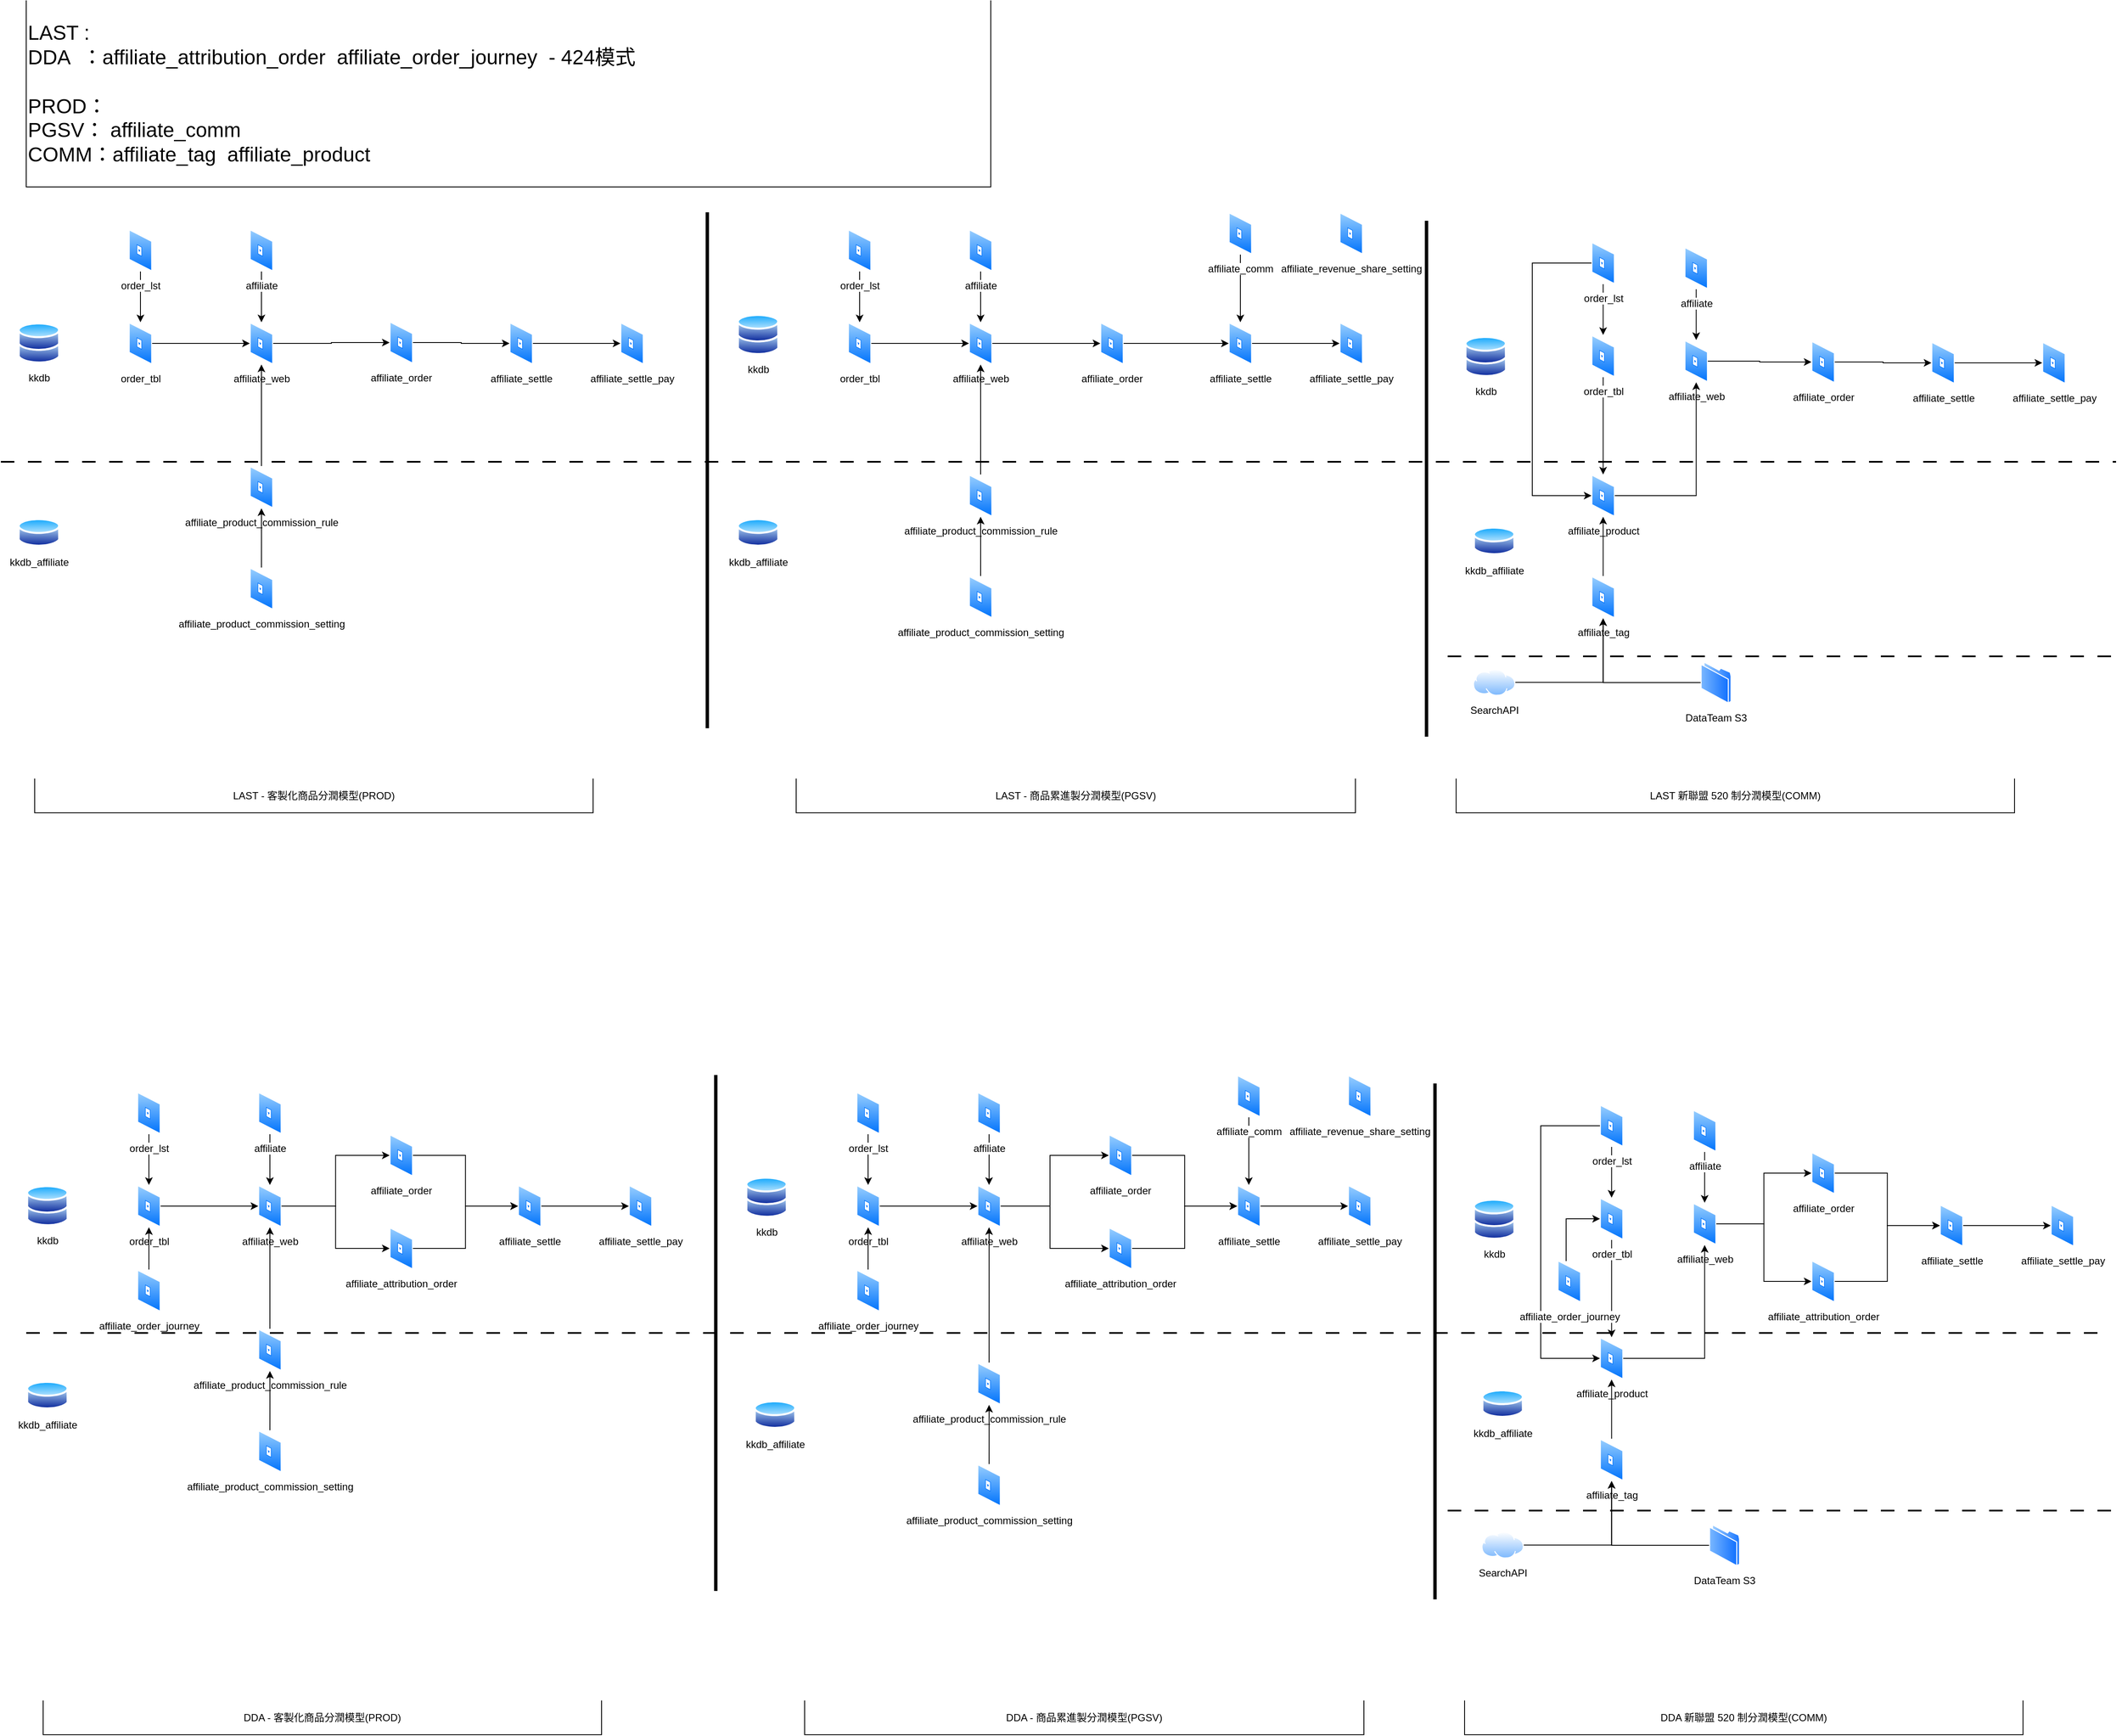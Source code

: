 <mxfile version="21.0.6" type="github">
  <diagram name="第 1 页" id="U0-t1V0-70jRsBMz5Xub">
    <mxGraphModel dx="2364" dy="2605" grid="1" gridSize="10" guides="1" tooltips="1" connect="1" arrows="1" fold="1" page="1" pageScale="1" pageWidth="850" pageHeight="1100" math="0" shadow="0">
      <root>
        <mxCell id="0" />
        <mxCell id="1" parent="0" />
        <mxCell id="hzbVGYCkBPGxg4_tdvoD-3" value="kkdb" style="aspect=fixed;perimeter=ellipsePerimeter;html=1;align=center;shadow=0;dashed=0;spacingTop=3;image;image=img/lib/active_directory/databases.svg;" vertex="1" parent="1">
          <mxGeometry x="40" y="-710" width="50" height="49" as="geometry" />
        </mxCell>
        <mxCell id="hzbVGYCkBPGxg4_tdvoD-216" style="edgeStyle=orthogonalEdgeStyle;rounded=0;orthogonalLoop=1;jettySize=auto;html=1;entryX=0;entryY=0.5;entryDx=0;entryDy=0;" edge="1" parent="1" source="hzbVGYCkBPGxg4_tdvoD-6" target="hzbVGYCkBPGxg4_tdvoD-97">
          <mxGeometry relative="1" as="geometry" />
        </mxCell>
        <mxCell id="hzbVGYCkBPGxg4_tdvoD-6" value="affiliate_web" style="aspect=fixed;perimeter=ellipsePerimeter;html=1;align=center;shadow=0;dashed=0;spacingTop=3;image;image=img/lib/active_directory/data_jack.svg;" vertex="1" parent="1">
          <mxGeometry x="314.25" y="-710" width="27.5" height="50" as="geometry" />
        </mxCell>
        <mxCell id="hzbVGYCkBPGxg4_tdvoD-124" value="" style="edgeStyle=orthogonalEdgeStyle;rounded=0;orthogonalLoop=1;jettySize=auto;html=1;" edge="1" parent="1" source="hzbVGYCkBPGxg4_tdvoD-98" target="hzbVGYCkBPGxg4_tdvoD-6">
          <mxGeometry relative="1" as="geometry" />
        </mxCell>
        <mxCell id="hzbVGYCkBPGxg4_tdvoD-98" value="affiliate" style="aspect=fixed;perimeter=ellipsePerimeter;html=1;align=center;shadow=0;dashed=0;spacingTop=3;image;image=img/lib/active_directory/data_jack.svg;" vertex="1" parent="1">
          <mxGeometry x="314.25" y="-820" width="27.5" height="50" as="geometry" />
        </mxCell>
        <mxCell id="hzbVGYCkBPGxg4_tdvoD-130" style="edgeStyle=orthogonalEdgeStyle;rounded=0;orthogonalLoop=1;jettySize=auto;html=1;entryX=0;entryY=0.5;entryDx=0;entryDy=0;" edge="1" parent="1" source="hzbVGYCkBPGxg4_tdvoD-97" target="hzbVGYCkBPGxg4_tdvoD-101">
          <mxGeometry relative="1" as="geometry" />
        </mxCell>
        <mxCell id="hzbVGYCkBPGxg4_tdvoD-97" value="affiliate_order&lt;br&gt;" style="aspect=fixed;perimeter=ellipsePerimeter;html=1;align=center;shadow=0;dashed=0;spacingTop=3;image;image=img/lib/active_directory/data_jack.svg;" vertex="1" parent="1">
          <mxGeometry x="479.5" y="-711" width="27.5" height="50" as="geometry" />
        </mxCell>
        <mxCell id="hzbVGYCkBPGxg4_tdvoD-218" style="edgeStyle=orthogonalEdgeStyle;rounded=0;orthogonalLoop=1;jettySize=auto;html=1;" edge="1" parent="1" source="hzbVGYCkBPGxg4_tdvoD-100" target="hzbVGYCkBPGxg4_tdvoD-6">
          <mxGeometry relative="1" as="geometry" />
        </mxCell>
        <mxCell id="hzbVGYCkBPGxg4_tdvoD-100" value="order_tbl" style="aspect=fixed;perimeter=ellipsePerimeter;html=1;align=center;shadow=0;dashed=0;spacingTop=3;image;image=img/lib/active_directory/data_jack.svg;" vertex="1" parent="1">
          <mxGeometry x="171.25" y="-710" width="27.5" height="50" as="geometry" />
        </mxCell>
        <mxCell id="hzbVGYCkBPGxg4_tdvoD-128" value="" style="edgeStyle=orthogonalEdgeStyle;rounded=0;orthogonalLoop=1;jettySize=auto;html=1;" edge="1" parent="1" source="hzbVGYCkBPGxg4_tdvoD-107" target="hzbVGYCkBPGxg4_tdvoD-100">
          <mxGeometry relative="1" as="geometry" />
        </mxCell>
        <mxCell id="hzbVGYCkBPGxg4_tdvoD-107" value="order_lst" style="aspect=fixed;perimeter=ellipsePerimeter;html=1;align=center;shadow=0;dashed=0;spacingTop=3;image;image=img/lib/active_directory/data_jack.svg;" vertex="1" parent="1">
          <mxGeometry x="171.25" y="-820" width="27.5" height="50" as="geometry" />
        </mxCell>
        <mxCell id="hzbVGYCkBPGxg4_tdvoD-131" value="" style="edgeStyle=orthogonalEdgeStyle;rounded=0;orthogonalLoop=1;jettySize=auto;html=1;" edge="1" parent="1" source="hzbVGYCkBPGxg4_tdvoD-101" target="hzbVGYCkBPGxg4_tdvoD-102">
          <mxGeometry relative="1" as="geometry" />
        </mxCell>
        <mxCell id="hzbVGYCkBPGxg4_tdvoD-101" value="affiliate_settle" style="aspect=fixed;perimeter=ellipsePerimeter;html=1;align=center;shadow=0;dashed=0;spacingTop=3;image;image=img/lib/active_directory/data_jack.svg;" vertex="1" parent="1">
          <mxGeometry x="621.25" y="-710" width="27.5" height="50" as="geometry" />
        </mxCell>
        <mxCell id="hzbVGYCkBPGxg4_tdvoD-102" value="affiliate_settle_pay" style="aspect=fixed;perimeter=ellipsePerimeter;html=1;align=center;shadow=0;dashed=0;spacingTop=3;image;image=img/lib/active_directory/data_jack.svg;" vertex="1" parent="1">
          <mxGeometry x="752.25" y="-710" width="27.5" height="50" as="geometry" />
        </mxCell>
        <mxCell id="hzbVGYCkBPGxg4_tdvoD-4" value="kkdb_affiliate" style="aspect=fixed;perimeter=ellipsePerimeter;html=1;align=center;shadow=0;dashed=0;spacingTop=3;image;image=img/lib/active_directory/database.svg;" vertex="1" parent="1">
          <mxGeometry x="40" y="-480" width="50" height="37" as="geometry" />
        </mxCell>
        <mxCell id="hzbVGYCkBPGxg4_tdvoD-215" style="edgeStyle=orthogonalEdgeStyle;rounded=0;orthogonalLoop=1;jettySize=auto;html=1;" edge="1" parent="1" source="hzbVGYCkBPGxg4_tdvoD-104" target="hzbVGYCkBPGxg4_tdvoD-6">
          <mxGeometry relative="1" as="geometry" />
        </mxCell>
        <mxCell id="hzbVGYCkBPGxg4_tdvoD-104" value="affiliate_product_commission_rule" style="aspect=fixed;perimeter=ellipsePerimeter;html=1;align=center;shadow=0;dashed=0;spacingTop=3;image;image=img/lib/active_directory/data_jack.svg;" vertex="1" parent="1">
          <mxGeometry x="314.25" y="-540" width="27.5" height="50" as="geometry" />
        </mxCell>
        <mxCell id="hzbVGYCkBPGxg4_tdvoD-214" style="edgeStyle=orthogonalEdgeStyle;rounded=0;orthogonalLoop=1;jettySize=auto;html=1;entryX=0.5;entryY=1;entryDx=0;entryDy=0;" edge="1" parent="1" source="hzbVGYCkBPGxg4_tdvoD-105" target="hzbVGYCkBPGxg4_tdvoD-104">
          <mxGeometry relative="1" as="geometry" />
        </mxCell>
        <mxCell id="hzbVGYCkBPGxg4_tdvoD-105" value="affiliate_product_commission_setting" style="aspect=fixed;perimeter=ellipsePerimeter;html=1;align=center;shadow=0;dashed=0;spacingTop=3;image;image=img/lib/active_directory/data_jack.svg;" vertex="1" parent="1">
          <mxGeometry x="314.25" y="-420" width="27.5" height="50" as="geometry" />
        </mxCell>
        <mxCell id="hzbVGYCkBPGxg4_tdvoD-134" value="kkdb" style="aspect=fixed;perimeter=ellipsePerimeter;html=1;align=center;shadow=0;dashed=0;spacingTop=3;image;image=img/lib/active_directory/databases.svg;" vertex="1" parent="1">
          <mxGeometry x="890" y="-720" width="50" height="49" as="geometry" />
        </mxCell>
        <mxCell id="hzbVGYCkBPGxg4_tdvoD-302" style="edgeStyle=orthogonalEdgeStyle;rounded=0;orthogonalLoop=1;jettySize=auto;html=1;" edge="1" parent="1" source="hzbVGYCkBPGxg4_tdvoD-136" target="hzbVGYCkBPGxg4_tdvoD-140">
          <mxGeometry relative="1" as="geometry" />
        </mxCell>
        <mxCell id="hzbVGYCkBPGxg4_tdvoD-136" value="affiliate_web" style="aspect=fixed;perimeter=ellipsePerimeter;html=1;align=center;shadow=0;dashed=0;spacingTop=3;image;image=img/lib/active_directory/data_jack.svg;" vertex="1" parent="1">
          <mxGeometry x="1164.25" y="-710" width="27.5" height="50" as="geometry" />
        </mxCell>
        <mxCell id="hzbVGYCkBPGxg4_tdvoD-137" value="" style="edgeStyle=orthogonalEdgeStyle;rounded=0;orthogonalLoop=1;jettySize=auto;html=1;" edge="1" parent="1" source="hzbVGYCkBPGxg4_tdvoD-138" target="hzbVGYCkBPGxg4_tdvoD-136">
          <mxGeometry relative="1" as="geometry" />
        </mxCell>
        <mxCell id="hzbVGYCkBPGxg4_tdvoD-138" value="affiliate" style="aspect=fixed;perimeter=ellipsePerimeter;html=1;align=center;shadow=0;dashed=0;spacingTop=3;image;image=img/lib/active_directory/data_jack.svg;" vertex="1" parent="1">
          <mxGeometry x="1164.25" y="-820" width="27.5" height="50" as="geometry" />
        </mxCell>
        <mxCell id="hzbVGYCkBPGxg4_tdvoD-139" style="edgeStyle=orthogonalEdgeStyle;rounded=0;orthogonalLoop=1;jettySize=auto;html=1;entryX=0;entryY=0.5;entryDx=0;entryDy=0;" edge="1" parent="1" source="hzbVGYCkBPGxg4_tdvoD-140" target="hzbVGYCkBPGxg4_tdvoD-149">
          <mxGeometry relative="1" as="geometry" />
        </mxCell>
        <mxCell id="hzbVGYCkBPGxg4_tdvoD-140" value="affiliate_order&lt;br&gt;" style="aspect=fixed;perimeter=ellipsePerimeter;html=1;align=center;shadow=0;dashed=0;spacingTop=3;image;image=img/lib/active_directory/data_jack.svg;" vertex="1" parent="1">
          <mxGeometry x="1319.5" y="-710" width="27.5" height="50" as="geometry" />
        </mxCell>
        <mxCell id="hzbVGYCkBPGxg4_tdvoD-207" style="edgeStyle=orthogonalEdgeStyle;rounded=0;orthogonalLoop=1;jettySize=auto;html=1;entryX=0;entryY=0.5;entryDx=0;entryDy=0;" edge="1" parent="1" source="hzbVGYCkBPGxg4_tdvoD-144" target="hzbVGYCkBPGxg4_tdvoD-136">
          <mxGeometry relative="1" as="geometry" />
        </mxCell>
        <mxCell id="hzbVGYCkBPGxg4_tdvoD-144" value="order_tbl" style="aspect=fixed;perimeter=ellipsePerimeter;html=1;align=center;shadow=0;dashed=0;spacingTop=3;image;image=img/lib/active_directory/data_jack.svg;" vertex="1" parent="1">
          <mxGeometry x="1021.25" y="-710" width="27.5" height="50" as="geometry" />
        </mxCell>
        <mxCell id="hzbVGYCkBPGxg4_tdvoD-145" value="" style="edgeStyle=orthogonalEdgeStyle;rounded=0;orthogonalLoop=1;jettySize=auto;html=1;" edge="1" parent="1" source="hzbVGYCkBPGxg4_tdvoD-147" target="hzbVGYCkBPGxg4_tdvoD-144">
          <mxGeometry relative="1" as="geometry" />
        </mxCell>
        <mxCell id="hzbVGYCkBPGxg4_tdvoD-147" value="order_lst" style="aspect=fixed;perimeter=ellipsePerimeter;html=1;align=center;shadow=0;dashed=0;spacingTop=3;image;image=img/lib/active_directory/data_jack.svg;" vertex="1" parent="1">
          <mxGeometry x="1021.25" y="-820" width="27.5" height="50" as="geometry" />
        </mxCell>
        <mxCell id="hzbVGYCkBPGxg4_tdvoD-148" value="" style="edgeStyle=orthogonalEdgeStyle;rounded=0;orthogonalLoop=1;jettySize=auto;html=1;" edge="1" parent="1" source="hzbVGYCkBPGxg4_tdvoD-149" target="hzbVGYCkBPGxg4_tdvoD-150">
          <mxGeometry relative="1" as="geometry" />
        </mxCell>
        <mxCell id="hzbVGYCkBPGxg4_tdvoD-149" value="affiliate_settle" style="aspect=fixed;perimeter=ellipsePerimeter;html=1;align=center;shadow=0;dashed=0;spacingTop=3;image;image=img/lib/active_directory/data_jack.svg;" vertex="1" parent="1">
          <mxGeometry x="1471.25" y="-710" width="27.5" height="50" as="geometry" />
        </mxCell>
        <mxCell id="hzbVGYCkBPGxg4_tdvoD-150" value="affiliate_settle_pay" style="aspect=fixed;perimeter=ellipsePerimeter;html=1;align=center;shadow=0;dashed=0;spacingTop=3;image;image=img/lib/active_directory/data_jack.svg;" vertex="1" parent="1">
          <mxGeometry x="1602.25" y="-710" width="27.5" height="50" as="geometry" />
        </mxCell>
        <mxCell id="hzbVGYCkBPGxg4_tdvoD-155" value="" style="line;strokeWidth=4;direction=south;html=1;perimeter=backbonePerimeter;points=[];outlineConnect=0;" vertex="1" parent="1">
          <mxGeometry x="850" y="-840" width="10" height="610" as="geometry" />
        </mxCell>
        <mxCell id="hzbVGYCkBPGxg4_tdvoD-156" value="kkdb" style="aspect=fixed;perimeter=ellipsePerimeter;html=1;align=center;shadow=0;dashed=0;spacingTop=3;image;image=img/lib/active_directory/databases.svg;" vertex="1" parent="1">
          <mxGeometry x="1750" y="-694" width="50" height="49" as="geometry" />
        </mxCell>
        <mxCell id="hzbVGYCkBPGxg4_tdvoD-158" value="affiliate_web" style="aspect=fixed;perimeter=ellipsePerimeter;html=1;align=center;shadow=0;dashed=0;spacingTop=3;image;image=img/lib/active_directory/data_jack.svg;" vertex="1" parent="1">
          <mxGeometry x="2010" y="-689" width="27.5" height="50" as="geometry" />
        </mxCell>
        <mxCell id="hzbVGYCkBPGxg4_tdvoD-159" value="" style="edgeStyle=orthogonalEdgeStyle;rounded=0;orthogonalLoop=1;jettySize=auto;html=1;" edge="1" parent="1" source="hzbVGYCkBPGxg4_tdvoD-160" target="hzbVGYCkBPGxg4_tdvoD-158">
          <mxGeometry relative="1" as="geometry" />
        </mxCell>
        <mxCell id="hzbVGYCkBPGxg4_tdvoD-160" value="affiliate" style="aspect=fixed;perimeter=ellipsePerimeter;html=1;align=center;shadow=0;dashed=0;spacingTop=3;image;image=img/lib/active_directory/data_jack.svg;" vertex="1" parent="1">
          <mxGeometry x="2010" y="-799" width="27.5" height="50" as="geometry" />
        </mxCell>
        <mxCell id="hzbVGYCkBPGxg4_tdvoD-161" style="edgeStyle=orthogonalEdgeStyle;rounded=0;orthogonalLoop=1;jettySize=auto;html=1;entryX=0;entryY=0.5;entryDx=0;entryDy=0;" edge="1" parent="1" source="hzbVGYCkBPGxg4_tdvoD-162" target="hzbVGYCkBPGxg4_tdvoD-171">
          <mxGeometry relative="1" as="geometry" />
        </mxCell>
        <mxCell id="hzbVGYCkBPGxg4_tdvoD-162" value="affiliate_order&lt;br&gt;" style="aspect=fixed;perimeter=ellipsePerimeter;html=1;align=center;shadow=0;dashed=0;spacingTop=3;image;image=img/lib/active_directory/data_jack.svg;" vertex="1" parent="1">
          <mxGeometry x="2160" y="-688" width="27.5" height="50" as="geometry" />
        </mxCell>
        <mxCell id="hzbVGYCkBPGxg4_tdvoD-191" style="edgeStyle=orthogonalEdgeStyle;rounded=0;orthogonalLoop=1;jettySize=auto;html=1;" edge="1" parent="1" source="hzbVGYCkBPGxg4_tdvoD-166" target="hzbVGYCkBPGxg4_tdvoD-175">
          <mxGeometry relative="1" as="geometry" />
        </mxCell>
        <mxCell id="hzbVGYCkBPGxg4_tdvoD-166" value="order_tbl" style="aspect=fixed;perimeter=ellipsePerimeter;html=1;align=center;shadow=0;dashed=0;spacingTop=3;image;image=img/lib/active_directory/data_jack.svg;" vertex="1" parent="1">
          <mxGeometry x="1900" y="-695" width="27.5" height="50" as="geometry" />
        </mxCell>
        <mxCell id="hzbVGYCkBPGxg4_tdvoD-167" value="" style="edgeStyle=orthogonalEdgeStyle;rounded=0;orthogonalLoop=1;jettySize=auto;html=1;" edge="1" parent="1" source="hzbVGYCkBPGxg4_tdvoD-169" target="hzbVGYCkBPGxg4_tdvoD-166">
          <mxGeometry relative="1" as="geometry" />
        </mxCell>
        <mxCell id="hzbVGYCkBPGxg4_tdvoD-192" style="edgeStyle=orthogonalEdgeStyle;rounded=0;orthogonalLoop=1;jettySize=auto;html=1;entryX=0;entryY=0.5;entryDx=0;entryDy=0;" edge="1" parent="1" source="hzbVGYCkBPGxg4_tdvoD-169" target="hzbVGYCkBPGxg4_tdvoD-175">
          <mxGeometry relative="1" as="geometry">
            <Array as="points">
              <mxPoint x="1830" y="-780" />
              <mxPoint x="1830" y="-505" />
            </Array>
          </mxGeometry>
        </mxCell>
        <mxCell id="hzbVGYCkBPGxg4_tdvoD-169" value="order_lst" style="aspect=fixed;perimeter=ellipsePerimeter;html=1;align=center;shadow=0;dashed=0;spacingTop=3;image;image=img/lib/active_directory/data_jack.svg;" vertex="1" parent="1">
          <mxGeometry x="1900" y="-805" width="27.5" height="50" as="geometry" />
        </mxCell>
        <mxCell id="hzbVGYCkBPGxg4_tdvoD-170" value="" style="edgeStyle=orthogonalEdgeStyle;rounded=0;orthogonalLoop=1;jettySize=auto;html=1;" edge="1" parent="1" source="hzbVGYCkBPGxg4_tdvoD-171" target="hzbVGYCkBPGxg4_tdvoD-172">
          <mxGeometry relative="1" as="geometry" />
        </mxCell>
        <mxCell id="hzbVGYCkBPGxg4_tdvoD-171" value="affiliate_settle" style="aspect=fixed;perimeter=ellipsePerimeter;html=1;align=center;shadow=0;dashed=0;spacingTop=3;image;image=img/lib/active_directory/data_jack.svg;" vertex="1" parent="1">
          <mxGeometry x="2301.75" y="-687" width="27.5" height="50" as="geometry" />
        </mxCell>
        <mxCell id="hzbVGYCkBPGxg4_tdvoD-172" value="affiliate_settle_pay" style="aspect=fixed;perimeter=ellipsePerimeter;html=1;align=center;shadow=0;dashed=0;spacingTop=3;image;image=img/lib/active_directory/data_jack.svg;" vertex="1" parent="1">
          <mxGeometry x="2432.75" y="-687" width="27.5" height="50" as="geometry" />
        </mxCell>
        <mxCell id="hzbVGYCkBPGxg4_tdvoD-173" value="kkdb_affiliate" style="aspect=fixed;perimeter=ellipsePerimeter;html=1;align=center;shadow=0;dashed=0;spacingTop=3;image;image=img/lib/active_directory/database.svg;" vertex="1" parent="1">
          <mxGeometry x="1760" y="-470" width="50" height="37" as="geometry" />
        </mxCell>
        <mxCell id="hzbVGYCkBPGxg4_tdvoD-193" style="edgeStyle=orthogonalEdgeStyle;rounded=0;orthogonalLoop=1;jettySize=auto;html=1;" edge="1" parent="1" source="hzbVGYCkBPGxg4_tdvoD-175" target="hzbVGYCkBPGxg4_tdvoD-158">
          <mxGeometry relative="1" as="geometry" />
        </mxCell>
        <mxCell id="hzbVGYCkBPGxg4_tdvoD-175" value="affiliate_product" style="aspect=fixed;perimeter=ellipsePerimeter;html=1;align=center;shadow=0;dashed=0;spacingTop=3;image;image=img/lib/active_directory/data_jack.svg;" vertex="1" parent="1">
          <mxGeometry x="1900" y="-530" width="27.5" height="50" as="geometry" />
        </mxCell>
        <mxCell id="hzbVGYCkBPGxg4_tdvoD-195" value="" style="edgeStyle=orthogonalEdgeStyle;rounded=0;orthogonalLoop=1;jettySize=auto;html=1;" edge="1" parent="1" source="hzbVGYCkBPGxg4_tdvoD-176" target="hzbVGYCkBPGxg4_tdvoD-175">
          <mxGeometry relative="1" as="geometry" />
        </mxCell>
        <mxCell id="hzbVGYCkBPGxg4_tdvoD-176" value="affiliate_tag" style="aspect=fixed;perimeter=ellipsePerimeter;html=1;align=center;shadow=0;dashed=0;spacingTop=3;image;image=img/lib/active_directory/data_jack.svg;" vertex="1" parent="1">
          <mxGeometry x="1900" y="-410" width="27.5" height="50" as="geometry" />
        </mxCell>
        <mxCell id="hzbVGYCkBPGxg4_tdvoD-177" value="" style="line;strokeWidth=4;direction=south;html=1;perimeter=backbonePerimeter;points=[];outlineConnect=0;" vertex="1" parent="1">
          <mxGeometry x="1700" y="-830" width="10" height="610" as="geometry" />
        </mxCell>
        <mxCell id="hzbVGYCkBPGxg4_tdvoD-185" style="edgeStyle=orthogonalEdgeStyle;rounded=0;orthogonalLoop=1;jettySize=auto;html=1;entryX=0;entryY=0.5;entryDx=0;entryDy=0;" edge="1" parent="1" source="hzbVGYCkBPGxg4_tdvoD-158" target="hzbVGYCkBPGxg4_tdvoD-162">
          <mxGeometry relative="1" as="geometry">
            <mxPoint x="2138" y="-689" as="sourcePoint" />
          </mxGeometry>
        </mxCell>
        <mxCell id="hzbVGYCkBPGxg4_tdvoD-198" value="" style="line;strokeWidth=2;html=1;dashed=1;dashPattern=8 8;" vertex="1" parent="1">
          <mxGeometry x="20" y="-550" width="2500" height="10" as="geometry" />
        </mxCell>
        <mxCell id="hzbVGYCkBPGxg4_tdvoD-203" style="edgeStyle=orthogonalEdgeStyle;rounded=0;orthogonalLoop=1;jettySize=auto;html=1;" edge="1" parent="1" source="hzbVGYCkBPGxg4_tdvoD-201" target="hzbVGYCkBPGxg4_tdvoD-176">
          <mxGeometry relative="1" as="geometry" />
        </mxCell>
        <mxCell id="hzbVGYCkBPGxg4_tdvoD-201" value="SearchAPI" style="aspect=fixed;perimeter=ellipsePerimeter;html=1;align=center;shadow=0;dashed=0;spacingTop=3;image;image=img/lib/active_directory/internet_cloud.svg;" vertex="1" parent="1">
          <mxGeometry x="1760" y="-300" width="50" height="31.5" as="geometry" />
        </mxCell>
        <mxCell id="hzbVGYCkBPGxg4_tdvoD-206" style="edgeStyle=orthogonalEdgeStyle;rounded=0;orthogonalLoop=1;jettySize=auto;html=1;" edge="1" parent="1" source="hzbVGYCkBPGxg4_tdvoD-202" target="hzbVGYCkBPGxg4_tdvoD-176">
          <mxGeometry relative="1" as="geometry" />
        </mxCell>
        <mxCell id="hzbVGYCkBPGxg4_tdvoD-202" value="DataTeam S3" style="aspect=fixed;perimeter=ellipsePerimeter;html=1;align=center;shadow=0;dashed=0;spacingTop=3;image;image=img/lib/active_directory/folder.svg;" vertex="1" parent="1">
          <mxGeometry x="2029" y="-309" width="36.5" height="50" as="geometry" />
        </mxCell>
        <mxCell id="hzbVGYCkBPGxg4_tdvoD-219" value="LAST - 客製化商品分潤模型(PROD)" style="shape=partialRectangle;whiteSpace=wrap;html=1;bottom=1;right=1;left=1;top=0;fillColor=none;routingCenterX=-0.5;" vertex="1" parent="1">
          <mxGeometry x="60" y="-170" width="660" height="40" as="geometry" />
        </mxCell>
        <mxCell id="hzbVGYCkBPGxg4_tdvoD-220" value="LAST - 商品累進製分潤模型(PGSV)" style="shape=partialRectangle;whiteSpace=wrap;html=1;bottom=1;right=1;left=1;top=0;fillColor=none;routingCenterX=-0.5;" vertex="1" parent="1">
          <mxGeometry x="960" y="-170" width="661" height="40" as="geometry" />
        </mxCell>
        <mxCell id="hzbVGYCkBPGxg4_tdvoD-221" value="LAST 新聯盟 520 制分潤模型(COMM)" style="shape=partialRectangle;whiteSpace=wrap;html=1;bottom=1;right=1;left=1;top=0;fillColor=none;routingCenterX=-0.5;" vertex="1" parent="1">
          <mxGeometry x="1740" y="-170" width="660" height="40" as="geometry" />
        </mxCell>
        <mxCell id="hzbVGYCkBPGxg4_tdvoD-224" value="affiliate_revenue_share_setting" style="aspect=fixed;perimeter=ellipsePerimeter;html=1;align=center;shadow=0;dashed=0;spacingTop=3;image;image=img/lib/active_directory/data_jack.svg;" vertex="1" parent="1">
          <mxGeometry x="1602.25" y="-840" width="27.5" height="50" as="geometry" />
        </mxCell>
        <mxCell id="hzbVGYCkBPGxg4_tdvoD-227" value="&lt;font style=&quot;font-size: 24px;&quot;&gt;LAST :&amp;nbsp;&amp;nbsp;&lt;br&gt;DDA&amp;nbsp; ：affiliate_attribution_order&amp;nbsp; affiliate_order_journey&amp;nbsp; - 424模式&lt;br&gt;&lt;br&gt;PROD：&lt;br&gt;PGSV： affiliate_comm&lt;br&gt;COMM：affiliate_tag&amp;nbsp; affiliate_product&lt;br&gt;&lt;/font&gt;" style="shape=partialRectangle;whiteSpace=wrap;html=1;bottom=1;right=1;left=1;top=0;fillColor=none;routingCenterX=-0.5;align=left;" vertex="1" parent="1">
          <mxGeometry x="50" y="-1090" width="1140" height="220" as="geometry" />
        </mxCell>
        <mxCell id="hzbVGYCkBPGxg4_tdvoD-230" value="" style="edgeStyle=orthogonalEdgeStyle;rounded=0;orthogonalLoop=1;jettySize=auto;html=1;" edge="1" parent="1" source="hzbVGYCkBPGxg4_tdvoD-229" target="hzbVGYCkBPGxg4_tdvoD-149">
          <mxGeometry relative="1" as="geometry" />
        </mxCell>
        <mxCell id="hzbVGYCkBPGxg4_tdvoD-229" value="affiliate_comm" style="aspect=fixed;perimeter=ellipsePerimeter;html=1;align=center;shadow=0;dashed=0;spacingTop=3;image;image=img/lib/active_directory/data_jack.svg;" vertex="1" parent="1">
          <mxGeometry x="1471.25" y="-840" width="27.5" height="50" as="geometry" />
        </mxCell>
        <mxCell id="hzbVGYCkBPGxg4_tdvoD-231" value="kkdb" style="aspect=fixed;perimeter=ellipsePerimeter;html=1;align=center;shadow=0;dashed=0;spacingTop=3;image;image=img/lib/active_directory/databases.svg;" vertex="1" parent="1">
          <mxGeometry x="50" y="310" width="50" height="49" as="geometry" />
        </mxCell>
        <mxCell id="hzbVGYCkBPGxg4_tdvoD-232" style="edgeStyle=orthogonalEdgeStyle;rounded=0;orthogonalLoop=1;jettySize=auto;html=1;entryX=0;entryY=0.5;entryDx=0;entryDy=0;" edge="1" parent="1" source="hzbVGYCkBPGxg4_tdvoD-234" target="hzbVGYCkBPGxg4_tdvoD-238">
          <mxGeometry relative="1" as="geometry" />
        </mxCell>
        <mxCell id="hzbVGYCkBPGxg4_tdvoD-233" style="edgeStyle=orthogonalEdgeStyle;rounded=0;orthogonalLoop=1;jettySize=auto;html=1;" edge="1" parent="1" source="hzbVGYCkBPGxg4_tdvoD-234" target="hzbVGYCkBPGxg4_tdvoD-240">
          <mxGeometry relative="1" as="geometry" />
        </mxCell>
        <mxCell id="hzbVGYCkBPGxg4_tdvoD-234" value="affiliate_web" style="aspect=fixed;perimeter=ellipsePerimeter;html=1;align=center;shadow=0;dashed=0;spacingTop=3;image;image=img/lib/active_directory/data_jack.svg;" vertex="1" parent="1">
          <mxGeometry x="324.25" y="310" width="27.5" height="50" as="geometry" />
        </mxCell>
        <mxCell id="hzbVGYCkBPGxg4_tdvoD-235" value="" style="edgeStyle=orthogonalEdgeStyle;rounded=0;orthogonalLoop=1;jettySize=auto;html=1;" edge="1" parent="1" source="hzbVGYCkBPGxg4_tdvoD-236" target="hzbVGYCkBPGxg4_tdvoD-234">
          <mxGeometry relative="1" as="geometry" />
        </mxCell>
        <mxCell id="hzbVGYCkBPGxg4_tdvoD-236" value="affiliate" style="aspect=fixed;perimeter=ellipsePerimeter;html=1;align=center;shadow=0;dashed=0;spacingTop=3;image;image=img/lib/active_directory/data_jack.svg;" vertex="1" parent="1">
          <mxGeometry x="324.25" y="200" width="27.5" height="50" as="geometry" />
        </mxCell>
        <mxCell id="hzbVGYCkBPGxg4_tdvoD-237" style="edgeStyle=orthogonalEdgeStyle;rounded=0;orthogonalLoop=1;jettySize=auto;html=1;entryX=0;entryY=0.5;entryDx=0;entryDy=0;" edge="1" parent="1" source="hzbVGYCkBPGxg4_tdvoD-238" target="hzbVGYCkBPGxg4_tdvoD-246">
          <mxGeometry relative="1" as="geometry" />
        </mxCell>
        <mxCell id="hzbVGYCkBPGxg4_tdvoD-238" value="affiliate_order&lt;br&gt;" style="aspect=fixed;perimeter=ellipsePerimeter;html=1;align=center;shadow=0;dashed=0;spacingTop=3;image;image=img/lib/active_directory/data_jack.svg;" vertex="1" parent="1">
          <mxGeometry x="479.5" y="250" width="27.5" height="50" as="geometry" />
        </mxCell>
        <mxCell id="hzbVGYCkBPGxg4_tdvoD-239" style="edgeStyle=orthogonalEdgeStyle;rounded=0;orthogonalLoop=1;jettySize=auto;html=1;entryX=0;entryY=0.5;entryDx=0;entryDy=0;" edge="1" parent="1" source="hzbVGYCkBPGxg4_tdvoD-240" target="hzbVGYCkBPGxg4_tdvoD-246">
          <mxGeometry relative="1" as="geometry" />
        </mxCell>
        <mxCell id="hzbVGYCkBPGxg4_tdvoD-240" value="affiliate_attribution_order" style="aspect=fixed;perimeter=ellipsePerimeter;html=1;align=center;shadow=0;dashed=0;spacingTop=3;image;image=img/lib/active_directory/data_jack.svg;" vertex="1" parent="1">
          <mxGeometry x="479.5" y="360" width="27.5" height="50" as="geometry" />
        </mxCell>
        <mxCell id="hzbVGYCkBPGxg4_tdvoD-241" style="edgeStyle=orthogonalEdgeStyle;rounded=0;orthogonalLoop=1;jettySize=auto;html=1;" edge="1" parent="1" source="hzbVGYCkBPGxg4_tdvoD-242" target="hzbVGYCkBPGxg4_tdvoD-234">
          <mxGeometry relative="1" as="geometry" />
        </mxCell>
        <mxCell id="hzbVGYCkBPGxg4_tdvoD-242" value="order_tbl" style="aspect=fixed;perimeter=ellipsePerimeter;html=1;align=center;shadow=0;dashed=0;spacingTop=3;image;image=img/lib/active_directory/data_jack.svg;" vertex="1" parent="1">
          <mxGeometry x="181.25" y="310" width="27.5" height="50" as="geometry" />
        </mxCell>
        <mxCell id="hzbVGYCkBPGxg4_tdvoD-243" value="" style="edgeStyle=orthogonalEdgeStyle;rounded=0;orthogonalLoop=1;jettySize=auto;html=1;" edge="1" parent="1" source="hzbVGYCkBPGxg4_tdvoD-244" target="hzbVGYCkBPGxg4_tdvoD-242">
          <mxGeometry relative="1" as="geometry" />
        </mxCell>
        <mxCell id="hzbVGYCkBPGxg4_tdvoD-244" value="order_lst" style="aspect=fixed;perimeter=ellipsePerimeter;html=1;align=center;shadow=0;dashed=0;spacingTop=3;image;image=img/lib/active_directory/data_jack.svg;" vertex="1" parent="1">
          <mxGeometry x="181.25" y="200" width="27.5" height="50" as="geometry" />
        </mxCell>
        <mxCell id="hzbVGYCkBPGxg4_tdvoD-245" value="" style="edgeStyle=orthogonalEdgeStyle;rounded=0;orthogonalLoop=1;jettySize=auto;html=1;" edge="1" parent="1" source="hzbVGYCkBPGxg4_tdvoD-246" target="hzbVGYCkBPGxg4_tdvoD-247">
          <mxGeometry relative="1" as="geometry" />
        </mxCell>
        <mxCell id="hzbVGYCkBPGxg4_tdvoD-246" value="affiliate_settle" style="aspect=fixed;perimeter=ellipsePerimeter;html=1;align=center;shadow=0;dashed=0;spacingTop=3;image;image=img/lib/active_directory/data_jack.svg;" vertex="1" parent="1">
          <mxGeometry x="631.25" y="310" width="27.5" height="50" as="geometry" />
        </mxCell>
        <mxCell id="hzbVGYCkBPGxg4_tdvoD-247" value="affiliate_settle_pay" style="aspect=fixed;perimeter=ellipsePerimeter;html=1;align=center;shadow=0;dashed=0;spacingTop=3;image;image=img/lib/active_directory/data_jack.svg;" vertex="1" parent="1">
          <mxGeometry x="762.25" y="310" width="27.5" height="50" as="geometry" />
        </mxCell>
        <mxCell id="hzbVGYCkBPGxg4_tdvoD-248" value="kkdb_affiliate" style="aspect=fixed;perimeter=ellipsePerimeter;html=1;align=center;shadow=0;dashed=0;spacingTop=3;image;image=img/lib/active_directory/database.svg;" vertex="1" parent="1">
          <mxGeometry x="50" y="540" width="50" height="37" as="geometry" />
        </mxCell>
        <mxCell id="hzbVGYCkBPGxg4_tdvoD-249" style="edgeStyle=orthogonalEdgeStyle;rounded=0;orthogonalLoop=1;jettySize=auto;html=1;" edge="1" parent="1" source="hzbVGYCkBPGxg4_tdvoD-250" target="hzbVGYCkBPGxg4_tdvoD-234">
          <mxGeometry relative="1" as="geometry" />
        </mxCell>
        <mxCell id="hzbVGYCkBPGxg4_tdvoD-250" value="affiliate_product_commission_rule" style="aspect=fixed;perimeter=ellipsePerimeter;html=1;align=center;shadow=0;dashed=0;spacingTop=3;image;image=img/lib/active_directory/data_jack.svg;" vertex="1" parent="1">
          <mxGeometry x="324.25" y="480" width="27.5" height="50" as="geometry" />
        </mxCell>
        <mxCell id="hzbVGYCkBPGxg4_tdvoD-251" style="edgeStyle=orthogonalEdgeStyle;rounded=0;orthogonalLoop=1;jettySize=auto;html=1;entryX=0.5;entryY=1;entryDx=0;entryDy=0;" edge="1" parent="1" source="hzbVGYCkBPGxg4_tdvoD-252" target="hzbVGYCkBPGxg4_tdvoD-250">
          <mxGeometry relative="1" as="geometry" />
        </mxCell>
        <mxCell id="hzbVGYCkBPGxg4_tdvoD-252" value="affiliate_product_commission_setting" style="aspect=fixed;perimeter=ellipsePerimeter;html=1;align=center;shadow=0;dashed=0;spacingTop=3;image;image=img/lib/active_directory/data_jack.svg;" vertex="1" parent="1">
          <mxGeometry x="324.25" y="600" width="27.5" height="50" as="geometry" />
        </mxCell>
        <mxCell id="hzbVGYCkBPGxg4_tdvoD-253" value="kkdb" style="aspect=fixed;perimeter=ellipsePerimeter;html=1;align=center;shadow=0;dashed=0;spacingTop=3;image;image=img/lib/active_directory/databases.svg;" vertex="1" parent="1">
          <mxGeometry x="900" y="300" width="50" height="49" as="geometry" />
        </mxCell>
        <mxCell id="hzbVGYCkBPGxg4_tdvoD-254" style="edgeStyle=orthogonalEdgeStyle;rounded=0;orthogonalLoop=1;jettySize=auto;html=1;" edge="1" parent="1" source="hzbVGYCkBPGxg4_tdvoD-256" target="hzbVGYCkBPGxg4_tdvoD-260">
          <mxGeometry relative="1" as="geometry">
            <Array as="points">
              <mxPoint x="1260" y="335" />
              <mxPoint x="1260" y="275" />
            </Array>
          </mxGeometry>
        </mxCell>
        <mxCell id="hzbVGYCkBPGxg4_tdvoD-255" style="edgeStyle=orthogonalEdgeStyle;rounded=0;orthogonalLoop=1;jettySize=auto;html=1;entryX=0;entryY=0.5;entryDx=0;entryDy=0;" edge="1" parent="1" source="hzbVGYCkBPGxg4_tdvoD-256" target="hzbVGYCkBPGxg4_tdvoD-262">
          <mxGeometry relative="1" as="geometry">
            <Array as="points">
              <mxPoint x="1260" y="335" />
              <mxPoint x="1260" y="385" />
            </Array>
          </mxGeometry>
        </mxCell>
        <mxCell id="hzbVGYCkBPGxg4_tdvoD-256" value="affiliate_web" style="aspect=fixed;perimeter=ellipsePerimeter;html=1;align=center;shadow=0;dashed=0;spacingTop=3;image;image=img/lib/active_directory/data_jack.svg;" vertex="1" parent="1">
          <mxGeometry x="1174.25" y="310" width="27.5" height="50" as="geometry" />
        </mxCell>
        <mxCell id="hzbVGYCkBPGxg4_tdvoD-257" value="" style="edgeStyle=orthogonalEdgeStyle;rounded=0;orthogonalLoop=1;jettySize=auto;html=1;" edge="1" parent="1" source="hzbVGYCkBPGxg4_tdvoD-258" target="hzbVGYCkBPGxg4_tdvoD-256">
          <mxGeometry relative="1" as="geometry" />
        </mxCell>
        <mxCell id="hzbVGYCkBPGxg4_tdvoD-258" value="affiliate" style="aspect=fixed;perimeter=ellipsePerimeter;html=1;align=center;shadow=0;dashed=0;spacingTop=3;image;image=img/lib/active_directory/data_jack.svg;" vertex="1" parent="1">
          <mxGeometry x="1174.25" y="200" width="27.5" height="50" as="geometry" />
        </mxCell>
        <mxCell id="hzbVGYCkBPGxg4_tdvoD-259" style="edgeStyle=orthogonalEdgeStyle;rounded=0;orthogonalLoop=1;jettySize=auto;html=1;entryX=0;entryY=0.5;entryDx=0;entryDy=0;" edge="1" parent="1" source="hzbVGYCkBPGxg4_tdvoD-260" target="hzbVGYCkBPGxg4_tdvoD-268">
          <mxGeometry relative="1" as="geometry" />
        </mxCell>
        <mxCell id="hzbVGYCkBPGxg4_tdvoD-260" value="affiliate_order&lt;br&gt;" style="aspect=fixed;perimeter=ellipsePerimeter;html=1;align=center;shadow=0;dashed=0;spacingTop=3;image;image=img/lib/active_directory/data_jack.svg;" vertex="1" parent="1">
          <mxGeometry x="1329.5" y="250" width="27.5" height="50" as="geometry" />
        </mxCell>
        <mxCell id="hzbVGYCkBPGxg4_tdvoD-261" style="edgeStyle=orthogonalEdgeStyle;rounded=0;orthogonalLoop=1;jettySize=auto;html=1;entryX=0;entryY=0.5;entryDx=0;entryDy=0;" edge="1" parent="1" source="hzbVGYCkBPGxg4_tdvoD-262" target="hzbVGYCkBPGxg4_tdvoD-268">
          <mxGeometry relative="1" as="geometry" />
        </mxCell>
        <mxCell id="hzbVGYCkBPGxg4_tdvoD-262" value="affiliate_attribution_order" style="aspect=fixed;perimeter=ellipsePerimeter;html=1;align=center;shadow=0;dashed=0;spacingTop=3;image;image=img/lib/active_directory/data_jack.svg;" vertex="1" parent="1">
          <mxGeometry x="1329.5" y="360" width="27.5" height="50" as="geometry" />
        </mxCell>
        <mxCell id="hzbVGYCkBPGxg4_tdvoD-263" style="edgeStyle=orthogonalEdgeStyle;rounded=0;orthogonalLoop=1;jettySize=auto;html=1;entryX=0;entryY=0.5;entryDx=0;entryDy=0;" edge="1" parent="1" source="hzbVGYCkBPGxg4_tdvoD-264" target="hzbVGYCkBPGxg4_tdvoD-256">
          <mxGeometry relative="1" as="geometry" />
        </mxCell>
        <mxCell id="hzbVGYCkBPGxg4_tdvoD-264" value="order_tbl" style="aspect=fixed;perimeter=ellipsePerimeter;html=1;align=center;shadow=0;dashed=0;spacingTop=3;image;image=img/lib/active_directory/data_jack.svg;" vertex="1" parent="1">
          <mxGeometry x="1031.25" y="310" width="27.5" height="50" as="geometry" />
        </mxCell>
        <mxCell id="hzbVGYCkBPGxg4_tdvoD-265" value="" style="edgeStyle=orthogonalEdgeStyle;rounded=0;orthogonalLoop=1;jettySize=auto;html=1;" edge="1" parent="1" source="hzbVGYCkBPGxg4_tdvoD-266" target="hzbVGYCkBPGxg4_tdvoD-264">
          <mxGeometry relative="1" as="geometry" />
        </mxCell>
        <mxCell id="hzbVGYCkBPGxg4_tdvoD-266" value="order_lst" style="aspect=fixed;perimeter=ellipsePerimeter;html=1;align=center;shadow=0;dashed=0;spacingTop=3;image;image=img/lib/active_directory/data_jack.svg;" vertex="1" parent="1">
          <mxGeometry x="1031.25" y="200" width="27.5" height="50" as="geometry" />
        </mxCell>
        <mxCell id="hzbVGYCkBPGxg4_tdvoD-267" value="" style="edgeStyle=orthogonalEdgeStyle;rounded=0;orthogonalLoop=1;jettySize=auto;html=1;" edge="1" parent="1" source="hzbVGYCkBPGxg4_tdvoD-268" target="hzbVGYCkBPGxg4_tdvoD-269">
          <mxGeometry relative="1" as="geometry" />
        </mxCell>
        <mxCell id="hzbVGYCkBPGxg4_tdvoD-268" value="affiliate_settle" style="aspect=fixed;perimeter=ellipsePerimeter;html=1;align=center;shadow=0;dashed=0;spacingTop=3;image;image=img/lib/active_directory/data_jack.svg;" vertex="1" parent="1">
          <mxGeometry x="1481.25" y="310" width="27.5" height="50" as="geometry" />
        </mxCell>
        <mxCell id="hzbVGYCkBPGxg4_tdvoD-269" value="affiliate_settle_pay" style="aspect=fixed;perimeter=ellipsePerimeter;html=1;align=center;shadow=0;dashed=0;spacingTop=3;image;image=img/lib/active_directory/data_jack.svg;" vertex="1" parent="1">
          <mxGeometry x="1612.25" y="310" width="27.5" height="50" as="geometry" />
        </mxCell>
        <mxCell id="hzbVGYCkBPGxg4_tdvoD-270" value="" style="line;strokeWidth=4;direction=south;html=1;perimeter=backbonePerimeter;points=[];outlineConnect=0;" vertex="1" parent="1">
          <mxGeometry x="860" y="180" width="10" height="610" as="geometry" />
        </mxCell>
        <mxCell id="hzbVGYCkBPGxg4_tdvoD-271" value="kkdb" style="aspect=fixed;perimeter=ellipsePerimeter;html=1;align=center;shadow=0;dashed=0;spacingTop=3;image;image=img/lib/active_directory/databases.svg;" vertex="1" parent="1">
          <mxGeometry x="1760" y="326" width="50" height="49" as="geometry" />
        </mxCell>
        <mxCell id="hzbVGYCkBPGxg4_tdvoD-272" value="affiliate_web" style="aspect=fixed;perimeter=ellipsePerimeter;html=1;align=center;shadow=0;dashed=0;spacingTop=3;image;image=img/lib/active_directory/data_jack.svg;" vertex="1" parent="1">
          <mxGeometry x="2020" y="331" width="27.5" height="50" as="geometry" />
        </mxCell>
        <mxCell id="hzbVGYCkBPGxg4_tdvoD-273" value="" style="edgeStyle=orthogonalEdgeStyle;rounded=0;orthogonalLoop=1;jettySize=auto;html=1;" edge="1" parent="1" source="hzbVGYCkBPGxg4_tdvoD-274" target="hzbVGYCkBPGxg4_tdvoD-272">
          <mxGeometry relative="1" as="geometry" />
        </mxCell>
        <mxCell id="hzbVGYCkBPGxg4_tdvoD-274" value="affiliate" style="aspect=fixed;perimeter=ellipsePerimeter;html=1;align=center;shadow=0;dashed=0;spacingTop=3;image;image=img/lib/active_directory/data_jack.svg;" vertex="1" parent="1">
          <mxGeometry x="2020" y="221" width="27.5" height="50" as="geometry" />
        </mxCell>
        <mxCell id="hzbVGYCkBPGxg4_tdvoD-275" style="edgeStyle=orthogonalEdgeStyle;rounded=0;orthogonalLoop=1;jettySize=auto;html=1;entryX=0;entryY=0.5;entryDx=0;entryDy=0;" edge="1" parent="1" source="hzbVGYCkBPGxg4_tdvoD-276" target="hzbVGYCkBPGxg4_tdvoD-285">
          <mxGeometry relative="1" as="geometry" />
        </mxCell>
        <mxCell id="hzbVGYCkBPGxg4_tdvoD-276" value="affiliate_order&lt;br&gt;" style="aspect=fixed;perimeter=ellipsePerimeter;html=1;align=center;shadow=0;dashed=0;spacingTop=3;image;image=img/lib/active_directory/data_jack.svg;" vertex="1" parent="1">
          <mxGeometry x="2160" y="271" width="27.5" height="50" as="geometry" />
        </mxCell>
        <mxCell id="hzbVGYCkBPGxg4_tdvoD-277" style="edgeStyle=orthogonalEdgeStyle;rounded=0;orthogonalLoop=1;jettySize=auto;html=1;entryX=0;entryY=0.5;entryDx=0;entryDy=0;" edge="1" parent="1" source="hzbVGYCkBPGxg4_tdvoD-278" target="hzbVGYCkBPGxg4_tdvoD-285">
          <mxGeometry relative="1" as="geometry" />
        </mxCell>
        <mxCell id="hzbVGYCkBPGxg4_tdvoD-278" value="affiliate_attribution_order" style="aspect=fixed;perimeter=ellipsePerimeter;html=1;align=center;shadow=0;dashed=0;spacingTop=3;image;image=img/lib/active_directory/data_jack.svg;" vertex="1" parent="1">
          <mxGeometry x="2160" y="399" width="27.5" height="50" as="geometry" />
        </mxCell>
        <mxCell id="hzbVGYCkBPGxg4_tdvoD-279" style="edgeStyle=orthogonalEdgeStyle;rounded=0;orthogonalLoop=1;jettySize=auto;html=1;" edge="1" parent="1" source="hzbVGYCkBPGxg4_tdvoD-280" target="hzbVGYCkBPGxg4_tdvoD-289">
          <mxGeometry relative="1" as="geometry" />
        </mxCell>
        <mxCell id="hzbVGYCkBPGxg4_tdvoD-280" value="order_tbl" style="aspect=fixed;perimeter=ellipsePerimeter;html=1;align=center;shadow=0;dashed=0;spacingTop=3;image;image=img/lib/active_directory/data_jack.svg;" vertex="1" parent="1">
          <mxGeometry x="1910" y="325" width="27.5" height="50" as="geometry" />
        </mxCell>
        <mxCell id="hzbVGYCkBPGxg4_tdvoD-281" value="" style="edgeStyle=orthogonalEdgeStyle;rounded=0;orthogonalLoop=1;jettySize=auto;html=1;" edge="1" parent="1" source="hzbVGYCkBPGxg4_tdvoD-283" target="hzbVGYCkBPGxg4_tdvoD-280">
          <mxGeometry relative="1" as="geometry" />
        </mxCell>
        <mxCell id="hzbVGYCkBPGxg4_tdvoD-282" style="edgeStyle=orthogonalEdgeStyle;rounded=0;orthogonalLoop=1;jettySize=auto;html=1;entryX=0;entryY=0.5;entryDx=0;entryDy=0;" edge="1" parent="1" source="hzbVGYCkBPGxg4_tdvoD-283" target="hzbVGYCkBPGxg4_tdvoD-289">
          <mxGeometry relative="1" as="geometry">
            <Array as="points">
              <mxPoint x="1840" y="240" />
              <mxPoint x="1840" y="515" />
            </Array>
          </mxGeometry>
        </mxCell>
        <mxCell id="hzbVGYCkBPGxg4_tdvoD-283" value="order_lst" style="aspect=fixed;perimeter=ellipsePerimeter;html=1;align=center;shadow=0;dashed=0;spacingTop=3;image;image=img/lib/active_directory/data_jack.svg;" vertex="1" parent="1">
          <mxGeometry x="1910" y="215" width="27.5" height="50" as="geometry" />
        </mxCell>
        <mxCell id="hzbVGYCkBPGxg4_tdvoD-284" value="" style="edgeStyle=orthogonalEdgeStyle;rounded=0;orthogonalLoop=1;jettySize=auto;html=1;" edge="1" parent="1" source="hzbVGYCkBPGxg4_tdvoD-285" target="hzbVGYCkBPGxg4_tdvoD-286">
          <mxGeometry relative="1" as="geometry" />
        </mxCell>
        <mxCell id="hzbVGYCkBPGxg4_tdvoD-285" value="affiliate_settle" style="aspect=fixed;perimeter=ellipsePerimeter;html=1;align=center;shadow=0;dashed=0;spacingTop=3;image;image=img/lib/active_directory/data_jack.svg;" vertex="1" parent="1">
          <mxGeometry x="2311.75" y="333" width="27.5" height="50" as="geometry" />
        </mxCell>
        <mxCell id="hzbVGYCkBPGxg4_tdvoD-286" value="affiliate_settle_pay" style="aspect=fixed;perimeter=ellipsePerimeter;html=1;align=center;shadow=0;dashed=0;spacingTop=3;image;image=img/lib/active_directory/data_jack.svg;" vertex="1" parent="1">
          <mxGeometry x="2442.75" y="333" width="27.5" height="50" as="geometry" />
        </mxCell>
        <mxCell id="hzbVGYCkBPGxg4_tdvoD-287" value="kkdb_affiliate" style="aspect=fixed;perimeter=ellipsePerimeter;html=1;align=center;shadow=0;dashed=0;spacingTop=3;image;image=img/lib/active_directory/database.svg;" vertex="1" parent="1">
          <mxGeometry x="1770" y="550" width="50" height="37" as="geometry" />
        </mxCell>
        <mxCell id="hzbVGYCkBPGxg4_tdvoD-288" style="edgeStyle=orthogonalEdgeStyle;rounded=0;orthogonalLoop=1;jettySize=auto;html=1;" edge="1" parent="1" source="hzbVGYCkBPGxg4_tdvoD-289" target="hzbVGYCkBPGxg4_tdvoD-272">
          <mxGeometry relative="1" as="geometry" />
        </mxCell>
        <mxCell id="hzbVGYCkBPGxg4_tdvoD-289" value="affiliate_product" style="aspect=fixed;perimeter=ellipsePerimeter;html=1;align=center;shadow=0;dashed=0;spacingTop=3;image;image=img/lib/active_directory/data_jack.svg;" vertex="1" parent="1">
          <mxGeometry x="1910" y="490" width="27.5" height="50" as="geometry" />
        </mxCell>
        <mxCell id="hzbVGYCkBPGxg4_tdvoD-290" value="" style="edgeStyle=orthogonalEdgeStyle;rounded=0;orthogonalLoop=1;jettySize=auto;html=1;" edge="1" parent="1" source="hzbVGYCkBPGxg4_tdvoD-291" target="hzbVGYCkBPGxg4_tdvoD-289">
          <mxGeometry relative="1" as="geometry" />
        </mxCell>
        <mxCell id="hzbVGYCkBPGxg4_tdvoD-291" value="affiliate_tag" style="aspect=fixed;perimeter=ellipsePerimeter;html=1;align=center;shadow=0;dashed=0;spacingTop=3;image;image=img/lib/active_directory/data_jack.svg;" vertex="1" parent="1">
          <mxGeometry x="1910" y="610" width="27.5" height="50" as="geometry" />
        </mxCell>
        <mxCell id="hzbVGYCkBPGxg4_tdvoD-292" value="" style="line;strokeWidth=4;direction=south;html=1;perimeter=backbonePerimeter;points=[];outlineConnect=0;" vertex="1" parent="1">
          <mxGeometry x="1710" y="190" width="10" height="610" as="geometry" />
        </mxCell>
        <mxCell id="hzbVGYCkBPGxg4_tdvoD-293" style="edgeStyle=orthogonalEdgeStyle;rounded=0;orthogonalLoop=1;jettySize=auto;html=1;entryX=0;entryY=0.5;entryDx=0;entryDy=0;" edge="1" parent="1" source="hzbVGYCkBPGxg4_tdvoD-272" target="hzbVGYCkBPGxg4_tdvoD-276">
          <mxGeometry relative="1" as="geometry">
            <mxPoint x="2148" y="331" as="sourcePoint" />
          </mxGeometry>
        </mxCell>
        <mxCell id="hzbVGYCkBPGxg4_tdvoD-294" style="edgeStyle=orthogonalEdgeStyle;rounded=0;orthogonalLoop=1;jettySize=auto;html=1;entryX=0;entryY=0.5;entryDx=0;entryDy=0;" edge="1" parent="1" source="hzbVGYCkBPGxg4_tdvoD-272" target="hzbVGYCkBPGxg4_tdvoD-278">
          <mxGeometry relative="1" as="geometry">
            <mxPoint x="2147.5" y="381" as="sourcePoint" />
          </mxGeometry>
        </mxCell>
        <mxCell id="hzbVGYCkBPGxg4_tdvoD-295" style="edgeStyle=orthogonalEdgeStyle;rounded=0;orthogonalLoop=1;jettySize=auto;html=1;" edge="1" parent="1" source="hzbVGYCkBPGxg4_tdvoD-296" target="hzbVGYCkBPGxg4_tdvoD-291">
          <mxGeometry relative="1" as="geometry" />
        </mxCell>
        <mxCell id="hzbVGYCkBPGxg4_tdvoD-296" value="SearchAPI" style="aspect=fixed;perimeter=ellipsePerimeter;html=1;align=center;shadow=0;dashed=0;spacingTop=3;image;image=img/lib/active_directory/internet_cloud.svg;" vertex="1" parent="1">
          <mxGeometry x="1770" y="720" width="50" height="31.5" as="geometry" />
        </mxCell>
        <mxCell id="hzbVGYCkBPGxg4_tdvoD-297" style="edgeStyle=orthogonalEdgeStyle;rounded=0;orthogonalLoop=1;jettySize=auto;html=1;" edge="1" parent="1" source="hzbVGYCkBPGxg4_tdvoD-298" target="hzbVGYCkBPGxg4_tdvoD-291">
          <mxGeometry relative="1" as="geometry" />
        </mxCell>
        <mxCell id="hzbVGYCkBPGxg4_tdvoD-298" value="DataTeam S3" style="aspect=fixed;perimeter=ellipsePerimeter;html=1;align=center;shadow=0;dashed=0;spacingTop=3;image;image=img/lib/active_directory/folder.svg;" vertex="1" parent="1">
          <mxGeometry x="2039" y="711" width="36.5" height="50" as="geometry" />
        </mxCell>
        <mxCell id="hzbVGYCkBPGxg4_tdvoD-299" value="affiliate_revenue_share_setting" style="aspect=fixed;perimeter=ellipsePerimeter;html=1;align=center;shadow=0;dashed=0;spacingTop=3;image;image=img/lib/active_directory/data_jack.svg;" vertex="1" parent="1">
          <mxGeometry x="1612.25" y="180" width="27.5" height="50" as="geometry" />
        </mxCell>
        <mxCell id="hzbVGYCkBPGxg4_tdvoD-300" value="" style="edgeStyle=orthogonalEdgeStyle;rounded=0;orthogonalLoop=1;jettySize=auto;html=1;" edge="1" parent="1" source="hzbVGYCkBPGxg4_tdvoD-301" target="hzbVGYCkBPGxg4_tdvoD-268">
          <mxGeometry relative="1" as="geometry" />
        </mxCell>
        <mxCell id="hzbVGYCkBPGxg4_tdvoD-301" value="affiliate_comm" style="aspect=fixed;perimeter=ellipsePerimeter;html=1;align=center;shadow=0;dashed=0;spacingTop=3;image;image=img/lib/active_directory/data_jack.svg;" vertex="1" parent="1">
          <mxGeometry x="1481.25" y="180" width="27.5" height="50" as="geometry" />
        </mxCell>
        <mxCell id="hzbVGYCkBPGxg4_tdvoD-304" value="DDA - 客製化商品分潤模型(PROD)" style="shape=partialRectangle;whiteSpace=wrap;html=1;bottom=1;right=1;left=1;top=0;fillColor=none;routingCenterX=-0.5;" vertex="1" parent="1">
          <mxGeometry x="70" y="920" width="660" height="40" as="geometry" />
        </mxCell>
        <mxCell id="hzbVGYCkBPGxg4_tdvoD-305" value="DDA - 商品累進製分潤模型(PGSV)" style="shape=partialRectangle;whiteSpace=wrap;html=1;bottom=1;right=1;left=1;top=0;fillColor=none;routingCenterX=-0.5;" vertex="1" parent="1">
          <mxGeometry x="970" y="920" width="661" height="40" as="geometry" />
        </mxCell>
        <mxCell id="hzbVGYCkBPGxg4_tdvoD-306" value="DDA 新聯盟 520 制分潤模型(COMM)" style="shape=partialRectangle;whiteSpace=wrap;html=1;bottom=1;right=1;left=1;top=0;fillColor=none;routingCenterX=-0.5;" vertex="1" parent="1">
          <mxGeometry x="1750" y="920" width="660" height="40" as="geometry" />
        </mxCell>
        <mxCell id="hzbVGYCkBPGxg4_tdvoD-308" value="" style="edgeStyle=orthogonalEdgeStyle;rounded=0;orthogonalLoop=1;jettySize=auto;html=1;" edge="1" parent="1" source="hzbVGYCkBPGxg4_tdvoD-307" target="hzbVGYCkBPGxg4_tdvoD-242">
          <mxGeometry relative="1" as="geometry" />
        </mxCell>
        <mxCell id="hzbVGYCkBPGxg4_tdvoD-307" value="affiliate_order_journey" style="aspect=fixed;perimeter=ellipsePerimeter;html=1;align=center;shadow=0;dashed=0;spacingTop=3;image;image=img/lib/active_directory/data_jack.svg;" vertex="1" parent="1">
          <mxGeometry x="181.25" y="410" width="27.5" height="50" as="geometry" />
        </mxCell>
        <mxCell id="hzbVGYCkBPGxg4_tdvoD-309" value="" style="line;strokeWidth=2;html=1;dashed=1;dashPattern=8 8;" vertex="1" parent="1">
          <mxGeometry x="50" y="480" width="2460" height="10" as="geometry" />
        </mxCell>
        <mxCell id="hzbVGYCkBPGxg4_tdvoD-316" style="edgeStyle=orthogonalEdgeStyle;rounded=0;orthogonalLoop=1;jettySize=auto;html=1;entryX=0;entryY=0.5;entryDx=0;entryDy=0;" edge="1" parent="1" source="hzbVGYCkBPGxg4_tdvoD-310" target="hzbVGYCkBPGxg4_tdvoD-280">
          <mxGeometry relative="1" as="geometry">
            <Array as="points">
              <mxPoint x="1870" y="350" />
            </Array>
          </mxGeometry>
        </mxCell>
        <mxCell id="hzbVGYCkBPGxg4_tdvoD-310" value="affiliate_order_journey" style="aspect=fixed;perimeter=ellipsePerimeter;html=1;align=center;shadow=0;dashed=0;spacingTop=3;image;image=img/lib/active_directory/data_jack.svg;" vertex="1" parent="1">
          <mxGeometry x="1860" y="399" width="27.5" height="50" as="geometry" />
        </mxCell>
        <mxCell id="hzbVGYCkBPGxg4_tdvoD-317" value="" style="edgeStyle=orthogonalEdgeStyle;rounded=0;orthogonalLoop=1;jettySize=auto;html=1;" edge="1" parent="1" source="hzbVGYCkBPGxg4_tdvoD-311" target="hzbVGYCkBPGxg4_tdvoD-264">
          <mxGeometry relative="1" as="geometry" />
        </mxCell>
        <mxCell id="hzbVGYCkBPGxg4_tdvoD-311" value="affiliate_order_journey" style="aspect=fixed;perimeter=ellipsePerimeter;html=1;align=center;shadow=0;dashed=0;spacingTop=3;image;image=img/lib/active_directory/data_jack.svg;" vertex="1" parent="1">
          <mxGeometry x="1031.25" y="410" width="27.5" height="50" as="geometry" />
        </mxCell>
        <mxCell id="hzbVGYCkBPGxg4_tdvoD-330" style="edgeStyle=orthogonalEdgeStyle;rounded=0;orthogonalLoop=1;jettySize=auto;html=1;entryX=0.5;entryY=1;entryDx=0;entryDy=0;" edge="1" parent="1" source="hzbVGYCkBPGxg4_tdvoD-318" target="hzbVGYCkBPGxg4_tdvoD-136">
          <mxGeometry relative="1" as="geometry" />
        </mxCell>
        <mxCell id="hzbVGYCkBPGxg4_tdvoD-318" value="affiliate_product_commission_rule" style="aspect=fixed;perimeter=ellipsePerimeter;html=1;align=center;shadow=0;dashed=0;spacingTop=3;image;image=img/lib/active_directory/data_jack.svg;" vertex="1" parent="1">
          <mxGeometry x="1164.25" y="-530" width="27.5" height="50" as="geometry" />
        </mxCell>
        <mxCell id="hzbVGYCkBPGxg4_tdvoD-319" style="edgeStyle=orthogonalEdgeStyle;rounded=0;orthogonalLoop=1;jettySize=auto;html=1;entryX=0.5;entryY=1;entryDx=0;entryDy=0;" edge="1" parent="1" source="hzbVGYCkBPGxg4_tdvoD-320" target="hzbVGYCkBPGxg4_tdvoD-318">
          <mxGeometry relative="1" as="geometry" />
        </mxCell>
        <mxCell id="hzbVGYCkBPGxg4_tdvoD-320" value="affiliate_product_commission_setting" style="aspect=fixed;perimeter=ellipsePerimeter;html=1;align=center;shadow=0;dashed=0;spacingTop=3;image;image=img/lib/active_directory/data_jack.svg;" vertex="1" parent="1">
          <mxGeometry x="1164.25" y="-410" width="27.5" height="50" as="geometry" />
        </mxCell>
        <mxCell id="hzbVGYCkBPGxg4_tdvoD-322" value="kkdb_affiliate" style="aspect=fixed;perimeter=ellipsePerimeter;html=1;align=center;shadow=0;dashed=0;spacingTop=3;image;image=img/lib/active_directory/database.svg;" vertex="1" parent="1">
          <mxGeometry x="890" y="-480" width="50" height="37" as="geometry" />
        </mxCell>
        <mxCell id="hzbVGYCkBPGxg4_tdvoD-331" style="edgeStyle=orthogonalEdgeStyle;rounded=0;orthogonalLoop=1;jettySize=auto;html=1;entryX=0.5;entryY=1;entryDx=0;entryDy=0;" edge="1" parent="1" source="hzbVGYCkBPGxg4_tdvoD-326" target="hzbVGYCkBPGxg4_tdvoD-256">
          <mxGeometry relative="1" as="geometry" />
        </mxCell>
        <mxCell id="hzbVGYCkBPGxg4_tdvoD-326" value="affiliate_product_commission_rule" style="aspect=fixed;perimeter=ellipsePerimeter;html=1;align=center;shadow=0;dashed=0;spacingTop=3;image;image=img/lib/active_directory/data_jack.svg;" vertex="1" parent="1">
          <mxGeometry x="1174.25" y="520" width="27.5" height="50" as="geometry" />
        </mxCell>
        <mxCell id="hzbVGYCkBPGxg4_tdvoD-327" style="edgeStyle=orthogonalEdgeStyle;rounded=0;orthogonalLoop=1;jettySize=auto;html=1;entryX=0.5;entryY=1;entryDx=0;entryDy=0;" edge="1" parent="1" source="hzbVGYCkBPGxg4_tdvoD-328" target="hzbVGYCkBPGxg4_tdvoD-326">
          <mxGeometry relative="1" as="geometry" />
        </mxCell>
        <mxCell id="hzbVGYCkBPGxg4_tdvoD-328" value="affiliate_product_commission_setting" style="aspect=fixed;perimeter=ellipsePerimeter;html=1;align=center;shadow=0;dashed=0;spacingTop=3;image;image=img/lib/active_directory/data_jack.svg;" vertex="1" parent="1">
          <mxGeometry x="1174.25" y="640" width="27.5" height="50" as="geometry" />
        </mxCell>
        <mxCell id="hzbVGYCkBPGxg4_tdvoD-329" value="kkdb_affiliate" style="aspect=fixed;perimeter=ellipsePerimeter;html=1;align=center;shadow=0;dashed=0;spacingTop=3;image;image=img/lib/active_directory/database.svg;" vertex="1" parent="1">
          <mxGeometry x="910" y="563" width="50" height="37" as="geometry" />
        </mxCell>
        <mxCell id="hzbVGYCkBPGxg4_tdvoD-332" value="" style="line;strokeWidth=2;html=1;dashed=1;dashPattern=8 8;" vertex="1" parent="1">
          <mxGeometry x="1730" y="-320" width="790" height="10" as="geometry" />
        </mxCell>
        <mxCell id="hzbVGYCkBPGxg4_tdvoD-333" value="" style="line;strokeWidth=2;html=1;dashed=1;dashPattern=8 8;" vertex="1" parent="1">
          <mxGeometry x="1730" y="690" width="795" height="10" as="geometry" />
        </mxCell>
      </root>
    </mxGraphModel>
  </diagram>
</mxfile>
